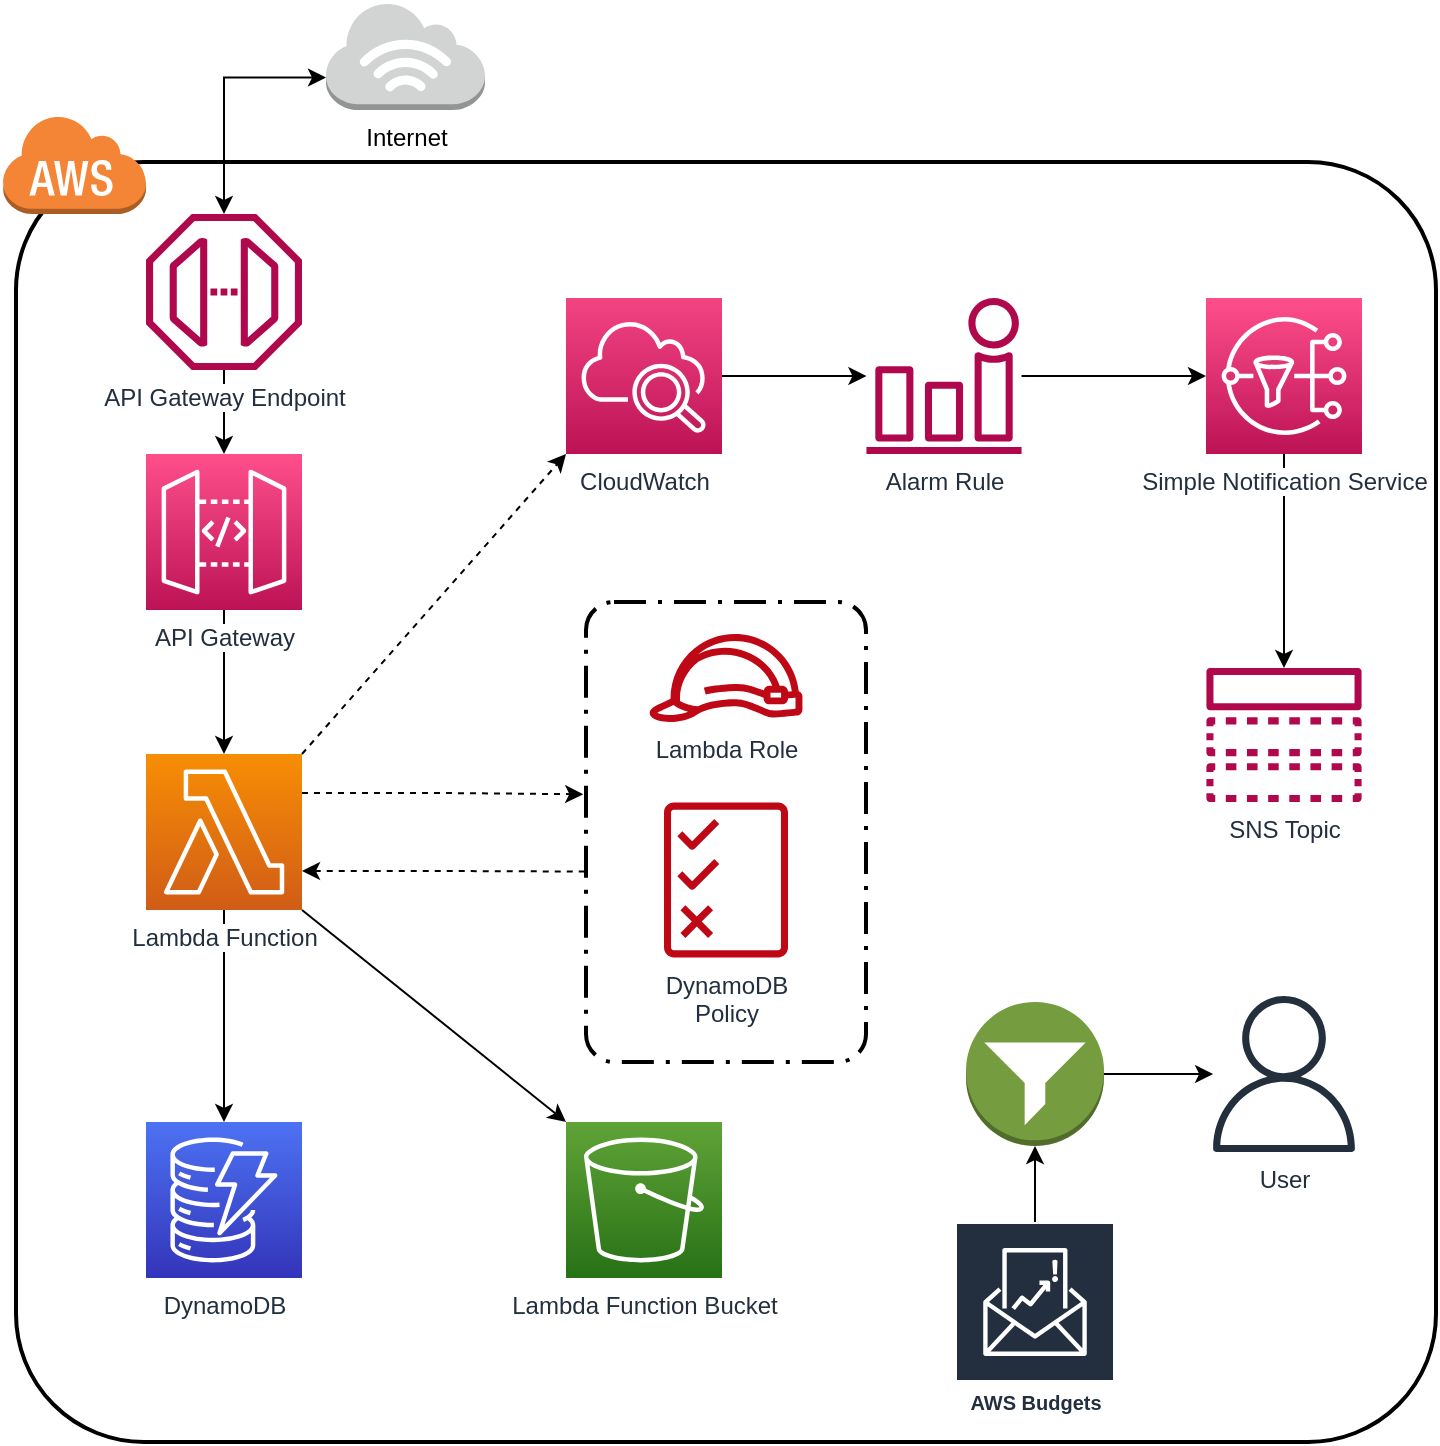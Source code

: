 <mxfile version="21.6.8" type="device">
  <diagram name="Page-1" id="1qz2TO-BT1zbx7o-bSOa">
    <mxGraphModel dx="1060" dy="777" grid="1" gridSize="10" guides="1" tooltips="1" connect="1" arrows="1" fold="1" page="1" pageScale="1" pageWidth="1920" pageHeight="1200" math="0" shadow="0">
      <root>
        <mxCell id="0" />
        <mxCell id="1" parent="0" />
        <mxCell id="1-8_CJdOEc5z8f94VWHa-9" value="" style="rounded=1;arcSize=10;dashed=0;fillColor=none;gradientColor=none;strokeWidth=2;" parent="1" vertex="1">
          <mxGeometry x="75" y="260" width="710" height="640" as="geometry" />
        </mxCell>
        <mxCell id="1-8_CJdOEc5z8f94VWHa-17" value="" style="rounded=1;arcSize=10;dashed=1;fillColor=none;gradientColor=none;dashPattern=8 3 1 3;strokeWidth=2;" parent="1" vertex="1">
          <mxGeometry x="360" y="480" width="140" height="230" as="geometry" />
        </mxCell>
        <mxCell id="1-8_CJdOEc5z8f94VWHa-12" style="edgeStyle=orthogonalEdgeStyle;rounded=0;orthogonalLoop=1;jettySize=auto;html=1;exitX=0.5;exitY=0;exitDx=0;exitDy=0;exitPerimeter=0;endArrow=none;endFill=0;startArrow=classic;startFill=1;" parent="1" source="1-8_CJdOEc5z8f94VWHa-1" target="1-8_CJdOEc5z8f94VWHa-2" edge="1">
          <mxGeometry relative="1" as="geometry" />
        </mxCell>
        <mxCell id="1-8_CJdOEc5z8f94VWHa-13" style="edgeStyle=orthogonalEdgeStyle;rounded=0;orthogonalLoop=1;jettySize=auto;html=1;exitX=0.5;exitY=1;exitDx=0;exitDy=0;exitPerimeter=0;entryX=0.5;entryY=0;entryDx=0;entryDy=0;entryPerimeter=0;" parent="1" source="1-8_CJdOEc5z8f94VWHa-1" target="1-8_CJdOEc5z8f94VWHa-4" edge="1">
          <mxGeometry relative="1" as="geometry" />
        </mxCell>
        <mxCell id="1-8_CJdOEc5z8f94VWHa-1" value="&lt;span style=&quot;background-color: rgb(255, 255, 255);&quot;&gt;API Gateway&lt;/span&gt;" style="sketch=0;points=[[0,0,0],[0.25,0,0],[0.5,0,0],[0.75,0,0],[1,0,0],[0,1,0],[0.25,1,0],[0.5,1,0],[0.75,1,0],[1,1,0],[0,0.25,0],[0,0.5,0],[0,0.75,0],[1,0.25,0],[1,0.5,0],[1,0.75,0]];outlineConnect=0;fontColor=#232F3E;gradientColor=#FF4F8B;gradientDirection=north;fillColor=#BC1356;strokeColor=#ffffff;dashed=0;verticalLabelPosition=bottom;verticalAlign=top;align=center;html=1;fontSize=12;fontStyle=0;aspect=fixed;shape=mxgraph.aws4.resourceIcon;resIcon=mxgraph.aws4.api_gateway;" parent="1" vertex="1">
          <mxGeometry x="140" y="406" width="78" height="78" as="geometry" />
        </mxCell>
        <mxCell id="1-8_CJdOEc5z8f94VWHa-2" value="&lt;span style=&quot;background-color: rgb(255, 255, 255);&quot;&gt;API Gateway Endpoint&lt;/span&gt;" style="sketch=0;outlineConnect=0;fontColor=#232F3E;gradientColor=none;fillColor=#B0084D;strokeColor=none;dashed=0;verticalLabelPosition=bottom;verticalAlign=top;align=center;html=1;fontSize=12;fontStyle=0;aspect=fixed;pointerEvents=1;shape=mxgraph.aws4.endpoint;" parent="1" vertex="1">
          <mxGeometry x="140" y="286" width="78" height="78" as="geometry" />
        </mxCell>
        <mxCell id="1-8_CJdOEc5z8f94VWHa-3" value="Lambda Function Bucket" style="sketch=0;points=[[0,0,0],[0.25,0,0],[0.5,0,0],[0.75,0,0],[1,0,0],[0,1,0],[0.25,1,0],[0.5,1,0],[0.75,1,0],[1,1,0],[0,0.25,0],[0,0.5,0],[0,0.75,0],[1,0.25,0],[1,0.5,0],[1,0.75,0]];outlineConnect=0;fontColor=#232F3E;gradientColor=#60A337;gradientDirection=north;fillColor=#277116;strokeColor=#ffffff;dashed=0;verticalLabelPosition=bottom;verticalAlign=top;align=center;html=1;fontSize=12;fontStyle=0;aspect=fixed;shape=mxgraph.aws4.resourceIcon;resIcon=mxgraph.aws4.s3;" parent="1" vertex="1">
          <mxGeometry x="350" y="740" width="78" height="78" as="geometry" />
        </mxCell>
        <mxCell id="1-8_CJdOEc5z8f94VWHa-20" style="edgeStyle=orthogonalEdgeStyle;rounded=0;orthogonalLoop=1;jettySize=auto;html=1;exitX=1;exitY=0.25;exitDx=0;exitDy=0;exitPerimeter=0;entryX=-0.01;entryY=0.418;entryDx=0;entryDy=0;entryPerimeter=0;dashed=1;" parent="1" source="1-8_CJdOEc5z8f94VWHa-4" target="1-8_CJdOEc5z8f94VWHa-17" edge="1">
          <mxGeometry relative="1" as="geometry" />
        </mxCell>
        <mxCell id="1-8_CJdOEc5z8f94VWHa-21" style="edgeStyle=orthogonalEdgeStyle;rounded=0;orthogonalLoop=1;jettySize=auto;html=1;exitX=1;exitY=0.75;exitDx=0;exitDy=0;exitPerimeter=0;entryX=-0.001;entryY=0.586;entryDx=0;entryDy=0;entryPerimeter=0;endArrow=none;endFill=0;startArrow=classic;startFill=1;dashed=1;" parent="1" source="1-8_CJdOEc5z8f94VWHa-4" target="1-8_CJdOEc5z8f94VWHa-17" edge="1">
          <mxGeometry relative="1" as="geometry" />
        </mxCell>
        <mxCell id="1-8_CJdOEc5z8f94VWHa-22" style="edgeStyle=orthogonalEdgeStyle;rounded=0;orthogonalLoop=1;jettySize=auto;html=1;exitX=0.5;exitY=1;exitDx=0;exitDy=0;exitPerimeter=0;entryX=0.5;entryY=0;entryDx=0;entryDy=0;entryPerimeter=0;" parent="1" source="1-8_CJdOEc5z8f94VWHa-4" target="1-8_CJdOEc5z8f94VWHa-5" edge="1">
          <mxGeometry relative="1" as="geometry" />
        </mxCell>
        <mxCell id="1-8_CJdOEc5z8f94VWHa-23" style="rounded=0;orthogonalLoop=1;jettySize=auto;html=1;exitX=1;exitY=1;exitDx=0;exitDy=0;exitPerimeter=0;entryX=0;entryY=0;entryDx=0;entryDy=0;entryPerimeter=0;" parent="1" source="1-8_CJdOEc5z8f94VWHa-4" target="1-8_CJdOEc5z8f94VWHa-3" edge="1">
          <mxGeometry relative="1" as="geometry" />
        </mxCell>
        <mxCell id="472_l8xxLbJT4aFutcEC-2" style="rounded=0;orthogonalLoop=1;jettySize=auto;html=1;exitX=1;exitY=0;exitDx=0;exitDy=0;exitPerimeter=0;entryX=0;entryY=1;entryDx=0;entryDy=0;entryPerimeter=0;dashed=1;" edge="1" parent="1" source="1-8_CJdOEc5z8f94VWHa-4" target="472_l8xxLbJT4aFutcEC-1">
          <mxGeometry relative="1" as="geometry" />
        </mxCell>
        <mxCell id="1-8_CJdOEc5z8f94VWHa-4" value="&lt;span style=&quot;background-color: rgb(255, 255, 255);&quot;&gt;Lambda Function&lt;/span&gt;" style="sketch=0;points=[[0,0,0],[0.25,0,0],[0.5,0,0],[0.75,0,0],[1,0,0],[0,1,0],[0.25,1,0],[0.5,1,0],[0.75,1,0],[1,1,0],[0,0.25,0],[0,0.5,0],[0,0.75,0],[1,0.25,0],[1,0.5,0],[1,0.75,0]];outlineConnect=0;fontColor=#232F3E;gradientColor=#F78E04;gradientDirection=north;fillColor=#D05C17;strokeColor=#ffffff;dashed=0;verticalLabelPosition=bottom;verticalAlign=top;align=center;html=1;fontSize=12;fontStyle=0;aspect=fixed;shape=mxgraph.aws4.resourceIcon;resIcon=mxgraph.aws4.lambda;" parent="1" vertex="1">
          <mxGeometry x="140" y="556" width="78" height="78" as="geometry" />
        </mxCell>
        <mxCell id="1-8_CJdOEc5z8f94VWHa-5" value="DynamoDB" style="sketch=0;points=[[0,0,0],[0.25,0,0],[0.5,0,0],[0.75,0,0],[1,0,0],[0,1,0],[0.25,1,0],[0.5,1,0],[0.75,1,0],[1,1,0],[0,0.25,0],[0,0.5,0],[0,0.75,0],[1,0.25,0],[1,0.5,0],[1,0.75,0]];outlineConnect=0;fontColor=#232F3E;gradientColor=#4D72F3;gradientDirection=north;fillColor=#3334B9;strokeColor=#ffffff;dashed=0;verticalLabelPosition=bottom;verticalAlign=top;align=center;html=1;fontSize=12;fontStyle=0;aspect=fixed;shape=mxgraph.aws4.resourceIcon;resIcon=mxgraph.aws4.dynamodb;" parent="1" vertex="1">
          <mxGeometry x="140" y="740" width="78" height="78" as="geometry" />
        </mxCell>
        <mxCell id="1-8_CJdOEc5z8f94VWHa-6" value="Lambda Role" style="sketch=0;outlineConnect=0;fontColor=#232F3E;gradientColor=none;fillColor=#BF0816;strokeColor=none;dashed=0;verticalLabelPosition=bottom;verticalAlign=top;align=center;html=1;fontSize=12;fontStyle=0;aspect=fixed;pointerEvents=1;shape=mxgraph.aws4.role;" parent="1" vertex="1">
          <mxGeometry x="391" y="496" width="78" height="44" as="geometry" />
        </mxCell>
        <mxCell id="1-8_CJdOEc5z8f94VWHa-7" value="DynamoDB&lt;br&gt;Policy" style="sketch=0;outlineConnect=0;fontColor=#232F3E;gradientColor=none;fillColor=#BF0816;strokeColor=none;dashed=0;verticalLabelPosition=bottom;verticalAlign=top;align=center;html=1;fontSize=12;fontStyle=0;aspect=fixed;pointerEvents=1;shape=mxgraph.aws4.permissions;" parent="1" vertex="1">
          <mxGeometry x="399" y="580" width="62" height="78" as="geometry" />
        </mxCell>
        <mxCell id="1-8_CJdOEc5z8f94VWHa-11" style="edgeStyle=orthogonalEdgeStyle;rounded=0;orthogonalLoop=1;jettySize=auto;html=1;exitX=0;exitY=0.7;exitDx=0;exitDy=0;exitPerimeter=0;startArrow=classic;startFill=1;" parent="1" source="1-8_CJdOEc5z8f94VWHa-8" target="1-8_CJdOEc5z8f94VWHa-2" edge="1">
          <mxGeometry relative="1" as="geometry" />
        </mxCell>
        <mxCell id="1-8_CJdOEc5z8f94VWHa-8" value="&lt;span style=&quot;background-color: rgb(255, 255, 255);&quot;&gt;Internet&lt;/span&gt;" style="outlineConnect=0;dashed=0;verticalLabelPosition=bottom;verticalAlign=top;align=center;html=1;shape=mxgraph.aws3.internet_3;fillColor=#D2D3D3;gradientColor=none;" parent="1" vertex="1">
          <mxGeometry x="230" y="180" width="79.5" height="54" as="geometry" />
        </mxCell>
        <mxCell id="1-8_CJdOEc5z8f94VWHa-10" value="" style="dashed=0;html=1;shape=mxgraph.aws3.cloud;fillColor=#F58536;gradientColor=none;dashed=0;" parent="1" vertex="1">
          <mxGeometry x="68" y="236" width="72" height="50" as="geometry" />
        </mxCell>
        <mxCell id="472_l8xxLbJT4aFutcEC-5" style="edgeStyle=orthogonalEdgeStyle;rounded=0;orthogonalLoop=1;jettySize=auto;html=1;exitX=1;exitY=0.5;exitDx=0;exitDy=0;exitPerimeter=0;" edge="1" parent="1" source="472_l8xxLbJT4aFutcEC-1" target="472_l8xxLbJT4aFutcEC-4">
          <mxGeometry relative="1" as="geometry" />
        </mxCell>
        <mxCell id="472_l8xxLbJT4aFutcEC-1" value="CloudWatch" style="sketch=0;points=[[0,0,0],[0.25,0,0],[0.5,0,0],[0.75,0,0],[1,0,0],[0,1,0],[0.25,1,0],[0.5,1,0],[0.75,1,0],[1,1,0],[0,0.25,0],[0,0.5,0],[0,0.75,0],[1,0.25,0],[1,0.5,0],[1,0.75,0]];points=[[0,0,0],[0.25,0,0],[0.5,0,0],[0.75,0,0],[1,0,0],[0,1,0],[0.25,1,0],[0.5,1,0],[0.75,1,0],[1,1,0],[0,0.25,0],[0,0.5,0],[0,0.75,0],[1,0.25,0],[1,0.5,0],[1,0.75,0]];outlineConnect=0;fontColor=#232F3E;gradientColor=#F34482;gradientDirection=north;fillColor=#BC1356;strokeColor=#ffffff;dashed=0;verticalLabelPosition=bottom;verticalAlign=top;align=center;html=1;fontSize=12;fontStyle=0;aspect=fixed;shape=mxgraph.aws4.resourceIcon;resIcon=mxgraph.aws4.cloudwatch_2;" vertex="1" parent="1">
          <mxGeometry x="350" y="328" width="78" height="78" as="geometry" />
        </mxCell>
        <mxCell id="472_l8xxLbJT4aFutcEC-6" style="edgeStyle=orthogonalEdgeStyle;rounded=0;orthogonalLoop=1;jettySize=auto;html=1;exitX=0;exitY=0.5;exitDx=0;exitDy=0;exitPerimeter=0;startArrow=classic;startFill=1;endArrow=none;endFill=0;" edge="1" parent="1" source="472_l8xxLbJT4aFutcEC-3" target="472_l8xxLbJT4aFutcEC-4">
          <mxGeometry relative="1" as="geometry" />
        </mxCell>
        <mxCell id="472_l8xxLbJT4aFutcEC-9" style="edgeStyle=orthogonalEdgeStyle;rounded=0;orthogonalLoop=1;jettySize=auto;html=1;exitX=0.5;exitY=1;exitDx=0;exitDy=0;exitPerimeter=0;" edge="1" parent="1" source="472_l8xxLbJT4aFutcEC-3" target="472_l8xxLbJT4aFutcEC-7">
          <mxGeometry relative="1" as="geometry" />
        </mxCell>
        <mxCell id="472_l8xxLbJT4aFutcEC-3" value="&lt;span style=&quot;background-color: rgb(255, 255, 255);&quot;&gt;Simple Notification Service&lt;/span&gt;" style="sketch=0;points=[[0,0,0],[0.25,0,0],[0.5,0,0],[0.75,0,0],[1,0,0],[0,1,0],[0.25,1,0],[0.5,1,0],[0.75,1,0],[1,1,0],[0,0.25,0],[0,0.5,0],[0,0.75,0],[1,0.25,0],[1,0.5,0],[1,0.75,0]];outlineConnect=0;fontColor=#232F3E;gradientColor=#FF4F8B;gradientDirection=north;fillColor=#BC1356;strokeColor=#ffffff;dashed=0;verticalLabelPosition=bottom;verticalAlign=top;align=center;html=1;fontSize=12;fontStyle=0;aspect=fixed;shape=mxgraph.aws4.resourceIcon;resIcon=mxgraph.aws4.sns;" vertex="1" parent="1">
          <mxGeometry x="670" y="328" width="78" height="78" as="geometry" />
        </mxCell>
        <mxCell id="472_l8xxLbJT4aFutcEC-4" value="Alarm Rule" style="sketch=0;outlineConnect=0;fontColor=#232F3E;gradientColor=none;fillColor=#B0084D;strokeColor=none;dashed=0;verticalLabelPosition=bottom;verticalAlign=top;align=center;html=1;fontSize=12;fontStyle=0;aspect=fixed;pointerEvents=1;shape=mxgraph.aws4.alarm;" vertex="1" parent="1">
          <mxGeometry x="500" y="328" width="78" height="78" as="geometry" />
        </mxCell>
        <mxCell id="472_l8xxLbJT4aFutcEC-7" value="SNS Topic" style="sketch=0;outlineConnect=0;fontColor=#232F3E;gradientColor=none;fillColor=#B0084D;strokeColor=none;dashed=0;verticalLabelPosition=bottom;verticalAlign=top;align=center;html=1;fontSize=12;fontStyle=0;aspect=fixed;pointerEvents=1;shape=mxgraph.aws4.topic;" vertex="1" parent="1">
          <mxGeometry x="670" y="513" width="78" height="67" as="geometry" />
        </mxCell>
        <mxCell id="472_l8xxLbJT4aFutcEC-14" value="AWS Budgets" style="sketch=0;outlineConnect=0;fontColor=#232F3E;gradientColor=none;strokeColor=#ffffff;fillColor=#232F3E;dashed=0;verticalLabelPosition=middle;verticalAlign=bottom;align=center;html=1;whiteSpace=wrap;fontSize=10;fontStyle=1;spacing=3;shape=mxgraph.aws4.productIcon;prIcon=mxgraph.aws4.budgets;" vertex="1" parent="1">
          <mxGeometry x="544.5" y="790" width="80" height="100" as="geometry" />
        </mxCell>
        <mxCell id="472_l8xxLbJT4aFutcEC-15" value="User" style="sketch=0;outlineConnect=0;fontColor=#232F3E;gradientColor=none;fillColor=#232F3D;strokeColor=none;dashed=0;verticalLabelPosition=bottom;verticalAlign=top;align=center;html=1;fontSize=12;fontStyle=0;aspect=fixed;pointerEvents=1;shape=mxgraph.aws4.user;" vertex="1" parent="1">
          <mxGeometry x="670" y="677" width="78" height="78" as="geometry" />
        </mxCell>
        <mxCell id="472_l8xxLbJT4aFutcEC-19" style="edgeStyle=orthogonalEdgeStyle;rounded=0;orthogonalLoop=1;jettySize=auto;html=1;exitX=0.5;exitY=1;exitDx=0;exitDy=0;exitPerimeter=0;startArrow=classic;startFill=1;endArrow=none;endFill=0;" edge="1" parent="1" source="472_l8xxLbJT4aFutcEC-18" target="472_l8xxLbJT4aFutcEC-14">
          <mxGeometry relative="1" as="geometry" />
        </mxCell>
        <mxCell id="472_l8xxLbJT4aFutcEC-20" style="edgeStyle=orthogonalEdgeStyle;rounded=0;orthogonalLoop=1;jettySize=auto;html=1;exitX=1;exitY=0.5;exitDx=0;exitDy=0;exitPerimeter=0;" edge="1" parent="1" source="472_l8xxLbJT4aFutcEC-18" target="472_l8xxLbJT4aFutcEC-15">
          <mxGeometry relative="1" as="geometry" />
        </mxCell>
        <mxCell id="472_l8xxLbJT4aFutcEC-18" value="" style="outlineConnect=0;dashed=0;verticalLabelPosition=bottom;verticalAlign=top;align=center;html=1;shape=mxgraph.aws3.filtering_rule;fillColor=#759C3E;gradientColor=none;" vertex="1" parent="1">
          <mxGeometry x="550" y="680" width="69" height="72" as="geometry" />
        </mxCell>
      </root>
    </mxGraphModel>
  </diagram>
</mxfile>
